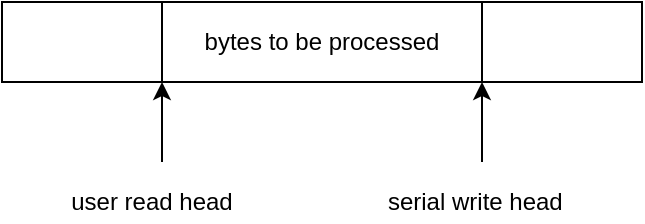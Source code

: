 <mxfile>
    <diagram id="8MKNc365rDDu422pQqBD" name="Page-1">
        <mxGraphModel dx="700" dy="614" grid="1" gridSize="10" guides="1" tooltips="1" connect="1" arrows="1" fold="1" page="1" pageScale="1" pageWidth="850" pageHeight="1100" math="0" shadow="0">
            <root>
                <mxCell id="0"/>
                <mxCell id="1" parent="0"/>
                <mxCell id="8hgJfA3-dF6PVFWjWidR-1" value="" style="rounded=0;whiteSpace=wrap;html=1;" parent="1" vertex="1">
                    <mxGeometry x="120" y="280" width="320" height="40" as="geometry"/>
                </mxCell>
                <mxCell id="8hgJfA3-dF6PVFWjWidR-2" value="" style="endArrow=classic;html=1;entryX=0.75;entryY=1;entryDx=0;entryDy=0;" parent="1" target="8hgJfA3-dF6PVFWjWidR-1" edge="1">
                    <mxGeometry width="50" height="50" relative="1" as="geometry">
                        <mxPoint x="360" y="360" as="sourcePoint"/>
                        <mxPoint x="402" y="323" as="targetPoint"/>
                    </mxGeometry>
                </mxCell>
                <mxCell id="8hgJfA3-dF6PVFWjWidR-3" value="" style="endArrow=classic;html=1;entryX=0.75;entryY=1;entryDx=0;entryDy=0;" parent="1" edge="1">
                    <mxGeometry width="50" height="50" relative="1" as="geometry">
                        <mxPoint x="200" y="360" as="sourcePoint"/>
                        <mxPoint x="200" y="320" as="targetPoint"/>
                    </mxGeometry>
                </mxCell>
                <mxCell id="8hgJfA3-dF6PVFWjWidR-4" value="user read head" style="text;html=1;strokeColor=none;fillColor=none;align=center;verticalAlign=middle;whiteSpace=wrap;rounded=0;" parent="1" vertex="1">
                    <mxGeometry x="150" y="370" width="90" height="20" as="geometry"/>
                </mxCell>
                <mxCell id="8hgJfA3-dF6PVFWjWidR-5" value="&amp;nbsp;serial write head" style="text;html=1;strokeColor=none;fillColor=none;align=center;verticalAlign=middle;whiteSpace=wrap;rounded=0;" parent="1" vertex="1">
                    <mxGeometry x="300" y="370" width="110" height="20" as="geometry"/>
                </mxCell>
                <mxCell id="8hgJfA3-dF6PVFWjWidR-6" value="bytes to be processed" style="rounded=0;whiteSpace=wrap;html=1;" parent="1" vertex="1">
                    <mxGeometry x="200" y="280" width="160" height="40" as="geometry"/>
                </mxCell>
            </root>
        </mxGraphModel>
    </diagram>
</mxfile>